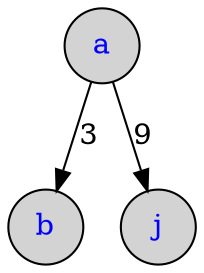 digraph G {
node[margin=0 fontcolor=blue  width=0.5 shape=circle style=filled];
a;
b;
j;
a->b[label=3];
a->j[label=9];
}